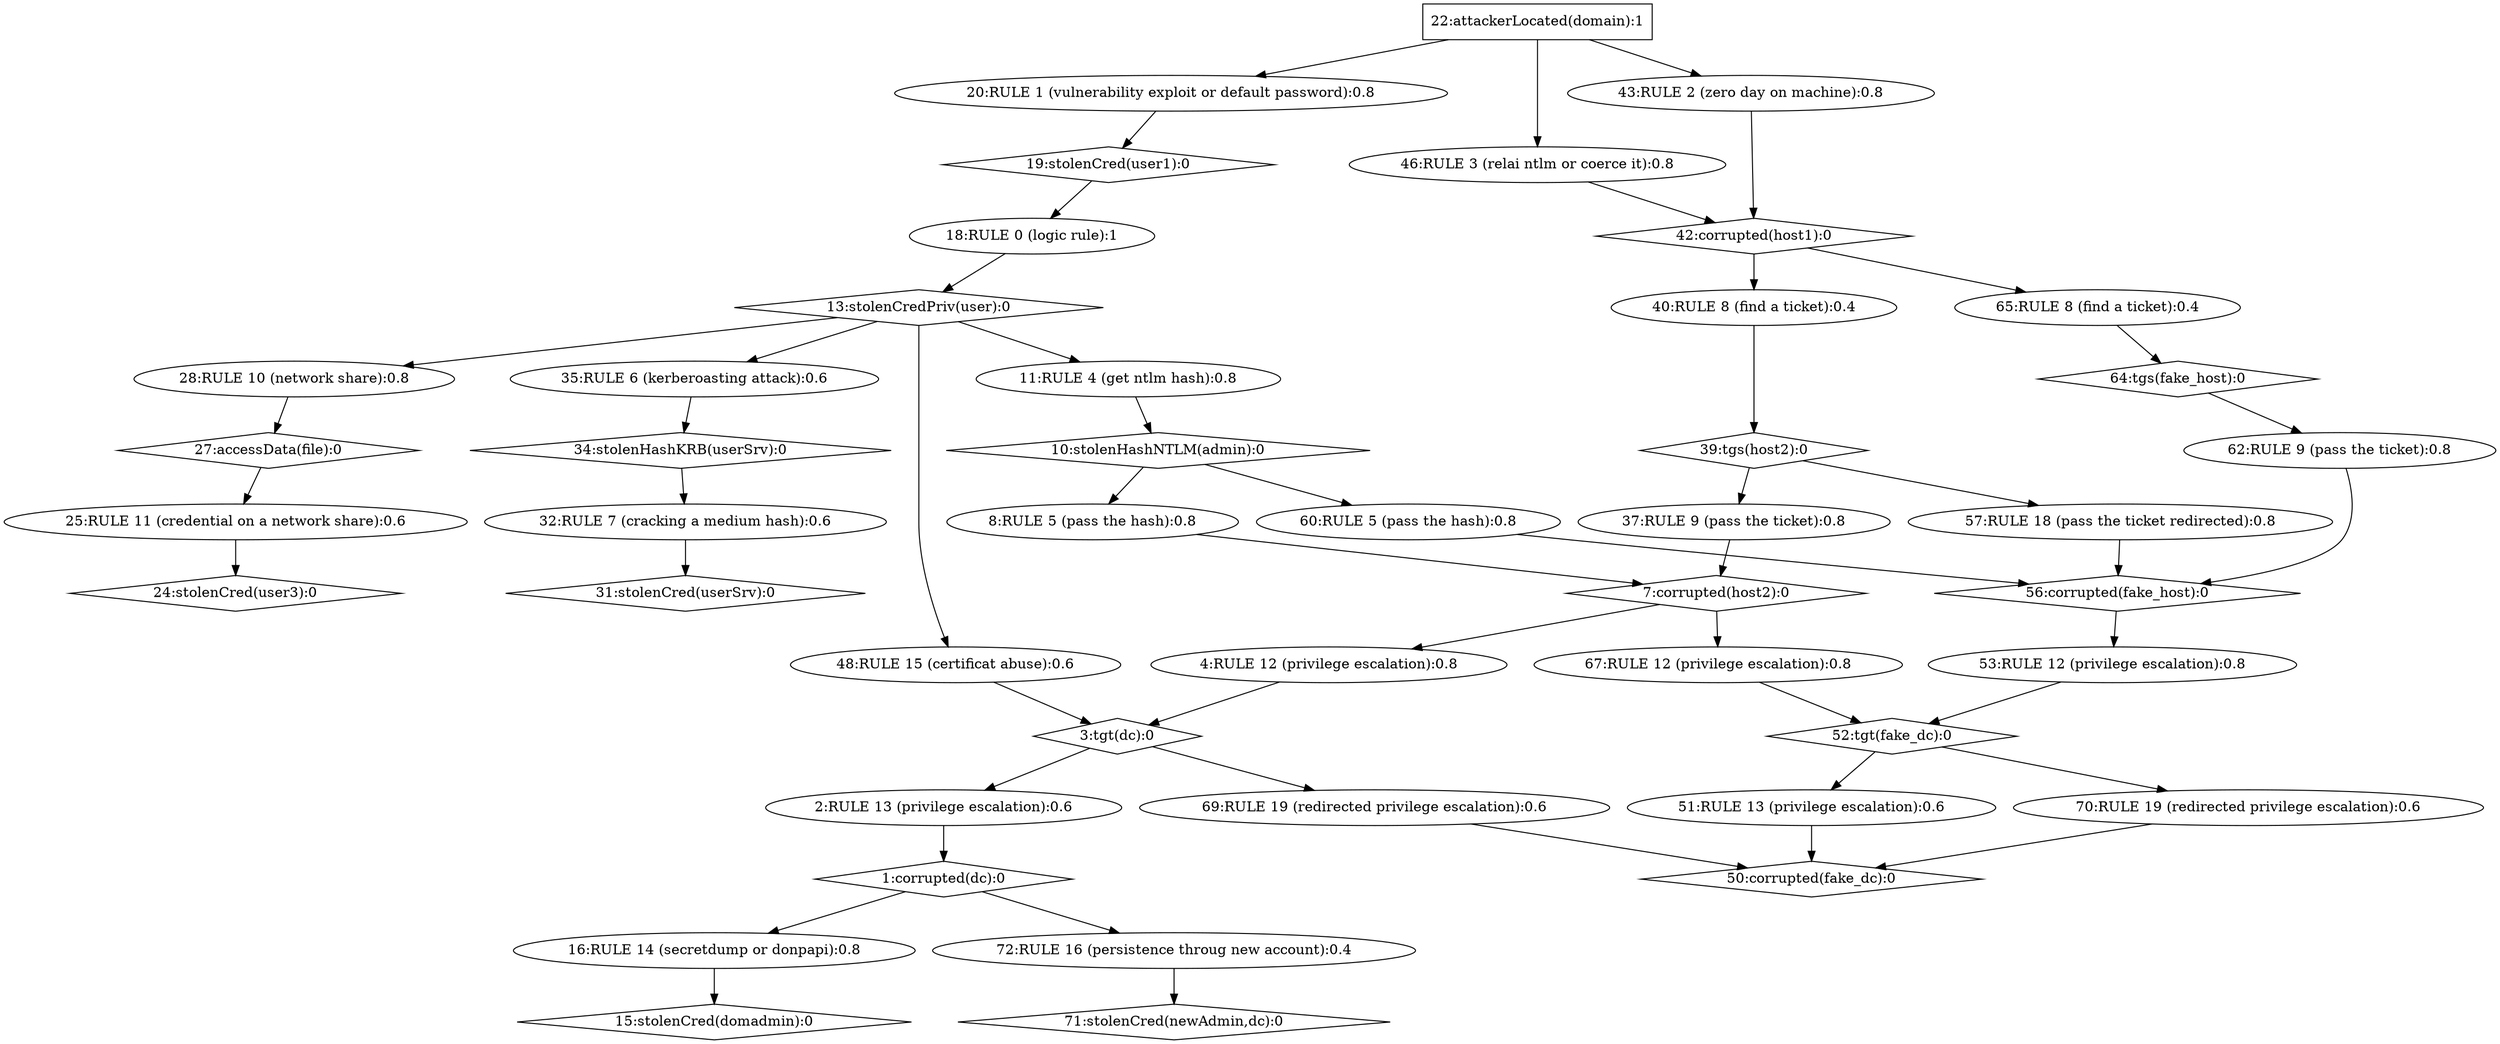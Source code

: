 strict digraph G {
  1 [ label="1:corrupted(dc):0" shape="diamond" CVE="null" ];
  2 [ label="2:RULE 13 (privilege escalation):0.6" shape="ellipse" CVE="null" ];
  3 [ label="3:tgt(dc):0" shape="diamond" CVE="null" ];
  4 [ label="4:RULE 12 (privilege escalation):0.8" shape="ellipse" CVE="non_constraint_delegation" ];
  5 [ label="7:corrupted(host2):0" shape="diamond" CVE="null" ];
  6 [ label="8:RULE 5 (pass the hash):0.8" shape="ellipse" CVE="cve" ];
  7 [ label="10:stolenHashNTLM(admin):0" shape="diamond" CVE="null" ];
  8 [ label="11:RULE 4 (get ntlm hash):0.8" shape="ellipse" CVE="ntlm_hash" ];
  9 [ label="13:stolenCredPriv(user):0" shape="diamond" CVE="null" ];
  10 [ label="15:stolenCred(domadmin):0" shape="diamond" CVE="null" ];
  11 [ label="16:RULE 14 (secretdump or donpapi):0.8" shape="ellipse" CVE="cve" ];
  12 [ label="18:RULE 0 (logic rule):1" shape="ellipse" CVE="null" ];
  13 [ label="19:stolenCred(user1):0" shape="diamond" CVE="null" ];
  14 [ label="20:RULE 1 (vulnerability exploit or default password):0.8" shape="ellipse" CVE="bad_password" ];
  15 [ label="22:attackerLocated(domain):1" shape="box" CVE="null" ];
  16 [ label="24:stolenCred(user3):0" shape="diamond" CVE="null" ];
  17 [ label="25:RULE 11 (credential on a network share):0.6" shape="ellipse" CVE="clear_password" ];
  18 [ label="27:accessData(file):0" shape="diamond" CVE="null" ];
  19 [ label="28:RULE 10 (network share):0.8" shape="ellipse" CVE="shares" ];
  20 [ label="31:stolenCred(userSrv):0" shape="diamond" CVE="null" ];
  21 [ label="32:RULE 7 (cracking a medium hash):0.6" shape="ellipse" CVE="cracking" ];
  22 [ label="34:stolenHashKRB(userSrv):0" shape="diamond" CVE="null" ];
  23 [ label="35:RULE 6 (kerberoasting attack):0.6" shape="ellipse" CVE="kerberoasting" ];
  24 [ label="37:RULE 9 (pass the ticket):0.8" shape="ellipse" CVE="ptt" ];
  25 [ label="39:tgs(host2):0" shape="diamond" CVE="null" ];
  26 [ label="40:RULE 8 (find a ticket):0.4" shape="ellipse" CVE="tgs" ];
  27 [ label="42:corrupted(host1):0" shape="diamond" CVE="null" ];
  28 [ label="43:RULE 2 (zero day on machine):0.8" shape="ellipse" CVE="zero_day" ];
  29 [ label="46:RULE 3 (relai ntlm or coerce it):0.8" shape="ellipse" CVE="ntlm_bot" ];
  30 [ label="48:RULE 15 (certificat abuse):0.6" shape="ellipse" CVE="cve" ];
  31 [ label="50:corrupted(fake_dc):0" shape="diamond" CVE="null" ];
  32 [ label="51:RULE 13 (privilege escalation):0.6" shape="ellipse" CVE="null" ];
  33 [ label="52:tgt(fake_dc):0" shape="diamond" CVE="null" ];
  34 [ label="53:RULE 12 (privilege escalation):0.8" shape="ellipse" CVE="non_constraint_delegation" ];
  35 [ label="56:corrupted(fake_host):0" shape="diamond" CVE="null" ];
  36 [ label="57:RULE 18 (pass the ticket redirected):0.8" shape="ellipse" CVE="ptt" ];
  37 [ label="60:RULE 5 (pass the hash):0.8" shape="ellipse" CVE="cve" ];
  38 [ label="62:RULE 9 (pass the ticket):0.8" shape="ellipse" CVE="ptt" ];
  39 [ label="64:tgs(fake_host):0" shape="diamond" CVE="null" ];
  40 [ label="65:RULE 8 (find a ticket):0.4" shape="ellipse" CVE="tgs" ];
  41 [ label="67:RULE 12 (privilege escalation):0.8" shape="ellipse" CVE="asks_kerberos_ticket" ];
  42 [ label="69:RULE 19 (redirected privilege escalation):0.6" shape="ellipse" CVE="null" ];
  43 [ label="70:RULE 19 (redirected privilege escalation):0.6" shape="ellipse" CVE="null" ];
  44 [ label="71:stolenCred(newAdmin,dc):0" shape="diamond" CVE="null" ];
  45 [ label="72:RULE 16 (persistence throug new account):0.4" shape="ellipse" CVE="cve" ];
  1 -> 11 [ color="black" ];
  11 -> 10 [ color="black" ];
  15 -> 14 [ color="black" ];
  14 -> 13 [ color="black" ];
  13 -> 12 [ color="black" ];
  12 -> 9 [ color="black" ];
  9 -> 19 [ color="black" ];
  19 -> 18 [ color="black" ];
  18 -> 17 [ color="black" ];
  17 -> 16 [ color="black" ];
  9 -> 23 [ color="black" ];
  23 -> 22 [ color="black" ];
  22 -> 21 [ color="black" ];
  21 -> 20 [ color="black" ];
  9 -> 8 [ color="black" ];
  8 -> 7 [ color="black" ];
  7 -> 6 [ color="black" ];
  6 -> 5 [ color="black" ];
  15 -> 28 [ color="black" ];
  28 -> 27 [ color="black" ];
  15 -> 29 [ color="black" ];
  29 -> 27 [ color="black" ];
  27 -> 26 [ color="black" ];
  26 -> 25 [ color="black" ];
  25 -> 24 [ color="black" ];
  24 -> 5 [ color="black" ];
  5 -> 4 [ color="black" ];
  4 -> 3 [ color="black" ];
  9 -> 30 [ color="black" ];
  30 -> 3 [ color="black" ];
  3 -> 2 [ color="black" ];
  2 -> 1 [ color="black" ];
  25 -> 36 [ color="black" ];
  36 -> 35 [ color="black" ];
  7 -> 37 [ color="black" ];
  37 -> 35 [ color="black" ];
  27 -> 40 [ color="black" ];
  40 -> 39 [ color="black" ];
  39 -> 38 [ color="black" ];
  38 -> 35 [ color="black" ];
  35 -> 34 [ color="black" ];
  34 -> 33 [ color="black" ];
  5 -> 41 [ color="black" ];
  41 -> 33 [ color="black" ];
  33 -> 32 [ color="black" ];
  32 -> 31 [ color="black" ];
  3 -> 42 [ color="black" ];
  42 -> 31 [ color="black" ];
  33 -> 43 [ color="black" ];
  43 -> 31 [ color="black" ];
  1 -> 45 [ color="black" ];
  45 -> 44 [ color="black" ];
}
